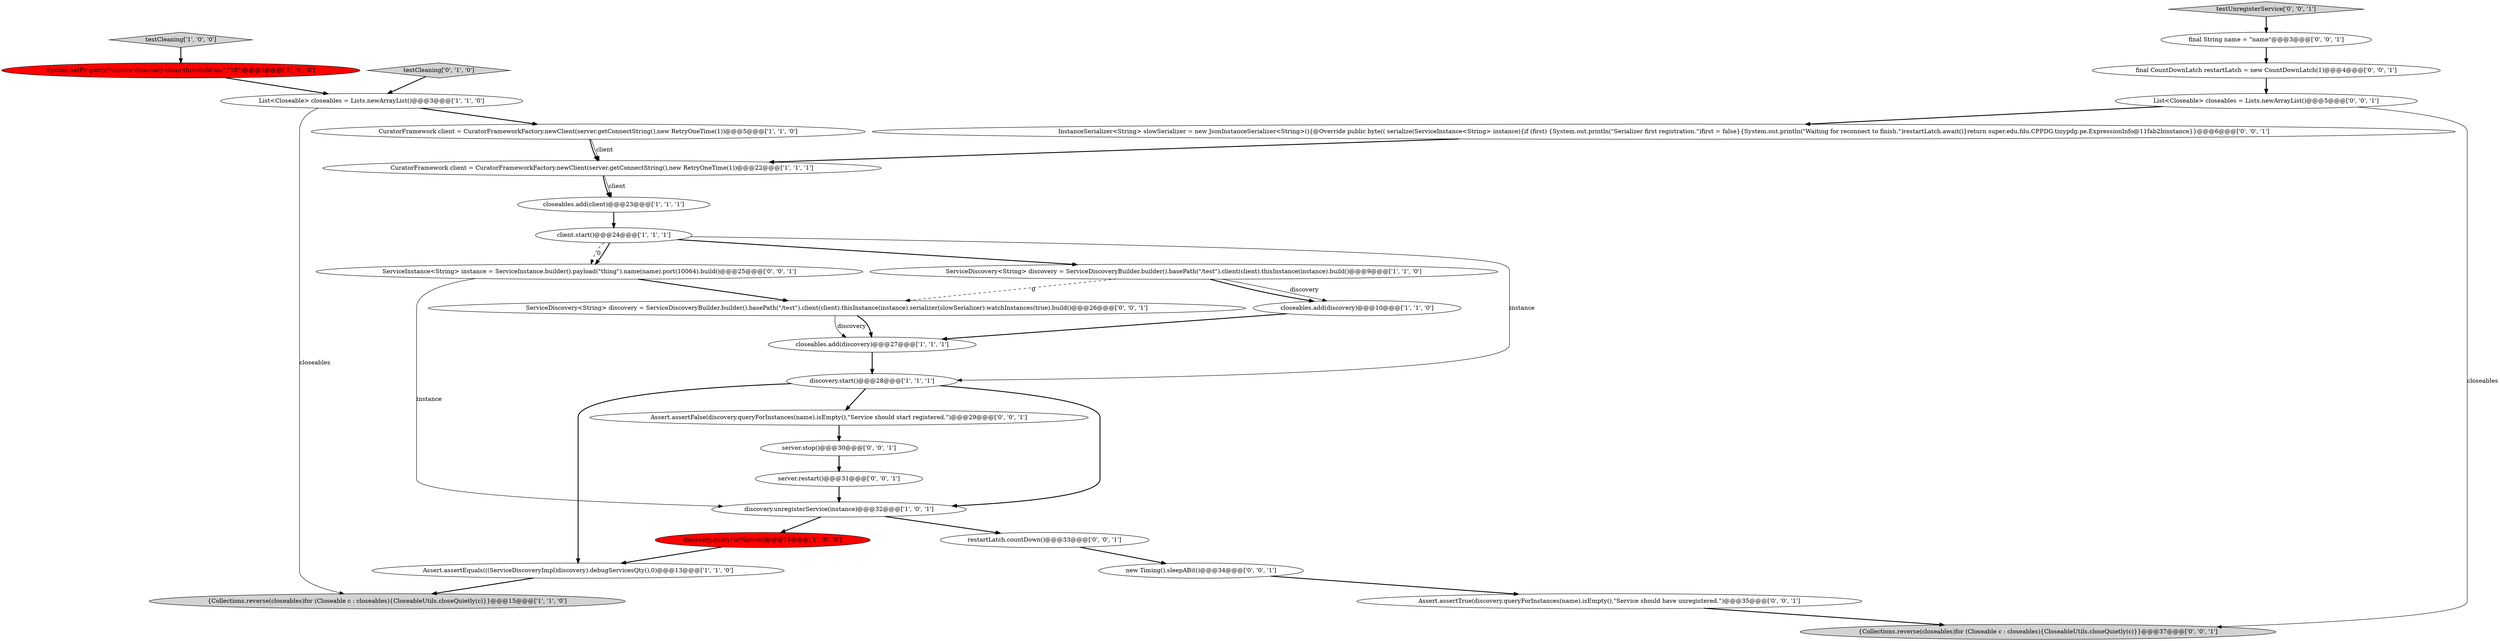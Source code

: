 digraph {
7 [style = filled, label = "closeables.add(discovery)@@@27@@@['1', '1', '1']", fillcolor = white, shape = ellipse image = "AAA0AAABBB1BBB"];
17 [style = filled, label = "server.stop()@@@30@@@['0', '0', '1']", fillcolor = white, shape = ellipse image = "AAA0AAABBB3BBB"];
3 [style = filled, label = "discovery.queryForNames()@@@15@@@['1', '0', '0']", fillcolor = red, shape = ellipse image = "AAA1AAABBB1BBB"];
15 [style = filled, label = "testCleaning['0', '1', '0']", fillcolor = lightgray, shape = diamond image = "AAA0AAABBB2BBB"];
5 [style = filled, label = "ServiceDiscovery<String> discovery = ServiceDiscoveryBuilder.builder().basePath(\"/test\").client(client).thisInstance(instance).build()@@@9@@@['1', '1', '0']", fillcolor = white, shape = ellipse image = "AAA0AAABBB1BBB"];
10 [style = filled, label = "closeables.add(discovery)@@@10@@@['1', '1', '0']", fillcolor = white, shape = ellipse image = "AAA0AAABBB1BBB"];
28 [style = filled, label = "final String name = \"name\"@@@3@@@['0', '0', '1']", fillcolor = white, shape = ellipse image = "AAA0AAABBB3BBB"];
26 [style = filled, label = "List<Closeable> closeables = Lists.newArrayList()@@@5@@@['0', '0', '1']", fillcolor = white, shape = ellipse image = "AAA0AAABBB3BBB"];
16 [style = filled, label = "testUnregisterService['0', '0', '1']", fillcolor = lightgray, shape = diamond image = "AAA0AAABBB3BBB"];
22 [style = filled, label = "restartLatch.countDown()@@@33@@@['0', '0', '1']", fillcolor = white, shape = ellipse image = "AAA0AAABBB3BBB"];
18 [style = filled, label = "{Collections.reverse(closeables)for (Closeable c : closeables){CloseableUtils.closeQuietly(c)}}@@@37@@@['0', '0', '1']", fillcolor = lightgray, shape = ellipse image = "AAA0AAABBB3BBB"];
24 [style = filled, label = "ServiceDiscovery<String> discovery = ServiceDiscoveryBuilder.builder().basePath(\"/test\").client(client).thisInstance(instance).serializer(slowSerializer).watchInstances(true).build()@@@26@@@['0', '0', '1']", fillcolor = white, shape = ellipse image = "AAA0AAABBB3BBB"];
1 [style = filled, label = "List<Closeable> closeables = Lists.newArrayList()@@@3@@@['1', '1', '0']", fillcolor = white, shape = ellipse image = "AAA0AAABBB1BBB"];
2 [style = filled, label = "discovery.start()@@@28@@@['1', '1', '1']", fillcolor = white, shape = ellipse image = "AAA0AAABBB1BBB"];
25 [style = filled, label = "Assert.assertFalse(discovery.queryForInstances(name).isEmpty(),\"Service should start registered.\")@@@29@@@['0', '0', '1']", fillcolor = white, shape = ellipse image = "AAA0AAABBB3BBB"];
0 [style = filled, label = "testCleaning['1', '0', '0']", fillcolor = lightgray, shape = diamond image = "AAA0AAABBB1BBB"];
20 [style = filled, label = "ServiceInstance<String> instance = ServiceInstance.builder().payload(\"thing\").name(name).port(10064).build()@@@25@@@['0', '0', '1']", fillcolor = white, shape = ellipse image = "AAA0AAABBB3BBB"];
11 [style = filled, label = "discovery.unregisterService(instance)@@@32@@@['1', '0', '1']", fillcolor = white, shape = ellipse image = "AAA0AAABBB1BBB"];
29 [style = filled, label = "InstanceSerializer<String> slowSerializer = new JsonInstanceSerializer<String>(){@Override public byte(( serialize(ServiceInstance<String> instance){if (first) {System.out.println(\"Serializer first registration.\")first = false}{System.out.println(\"Waiting for reconnect to finish.\")restartLatch.await()}return super.edu.fdu.CPPDG.tinypdg.pe.ExpressionInfo@11fab2binstance}}@@@6@@@['0', '0', '1']", fillcolor = white, shape = ellipse image = "AAA0AAABBB3BBB"];
23 [style = filled, label = "new Timing().sleepABit()@@@34@@@['0', '0', '1']", fillcolor = white, shape = ellipse image = "AAA0AAABBB3BBB"];
4 [style = filled, label = "Assert.assertEquals(((ServiceDiscoveryImpl)discovery).debugServicesQty(),0)@@@13@@@['1', '1', '0']", fillcolor = white, shape = ellipse image = "AAA0AAABBB1BBB"];
19 [style = filled, label = "Assert.assertTrue(discovery.queryForInstances(name).isEmpty(),\"Service should have unregistered.\")@@@35@@@['0', '0', '1']", fillcolor = white, shape = ellipse image = "AAA0AAABBB3BBB"];
14 [style = filled, label = "CuratorFramework client = CuratorFrameworkFactory.newClient(server.getConnectString(),new RetryOneTime(1))@@@22@@@['1', '1', '1']", fillcolor = white, shape = ellipse image = "AAA0AAABBB1BBB"];
21 [style = filled, label = "final CountDownLatch restartLatch = new CountDownLatch(1)@@@4@@@['0', '0', '1']", fillcolor = white, shape = ellipse image = "AAA0AAABBB3BBB"];
13 [style = filled, label = "CuratorFramework client = CuratorFrameworkFactory.newClient(server.getConnectString(),new RetryOneTime(1))@@@5@@@['1', '1', '0']", fillcolor = white, shape = ellipse image = "AAA0AAABBB1BBB"];
6 [style = filled, label = "closeables.add(client)@@@23@@@['1', '1', '1']", fillcolor = white, shape = ellipse image = "AAA0AAABBB1BBB"];
27 [style = filled, label = "server.restart()@@@31@@@['0', '0', '1']", fillcolor = white, shape = ellipse image = "AAA0AAABBB3BBB"];
9 [style = filled, label = "client.start()@@@24@@@['1', '1', '1']", fillcolor = white, shape = ellipse image = "AAA0AAABBB1BBB"];
8 [style = filled, label = "System.setProperty(\"curator-discovery-clean-threshold-ms\",\"10\")@@@3@@@['1', '0', '0']", fillcolor = red, shape = ellipse image = "AAA1AAABBB1BBB"];
12 [style = filled, label = "{Collections.reverse(closeables)for (Closeable c : closeables){CloseableUtils.closeQuietly(c)}}@@@15@@@['1', '1', '0']", fillcolor = lightgray, shape = ellipse image = "AAA0AAABBB1BBB"];
9->20 [style = dashed, label="0"];
5->10 [style = bold, label=""];
24->7 [style = solid, label="discovery"];
19->18 [style = bold, label=""];
13->14 [style = solid, label="client"];
1->12 [style = solid, label="closeables"];
26->29 [style = bold, label=""];
26->18 [style = solid, label="closeables"];
5->24 [style = dashed, label="0"];
9->20 [style = bold, label=""];
5->10 [style = solid, label="discovery"];
2->4 [style = bold, label=""];
10->7 [style = bold, label=""];
1->13 [style = bold, label=""];
3->4 [style = bold, label=""];
25->17 [style = bold, label=""];
22->23 [style = bold, label=""];
20->11 [style = solid, label="instance"];
8->1 [style = bold, label=""];
14->6 [style = solid, label="client"];
21->26 [style = bold, label=""];
28->21 [style = bold, label=""];
16->28 [style = bold, label=""];
27->11 [style = bold, label=""];
11->3 [style = bold, label=""];
7->2 [style = bold, label=""];
23->19 [style = bold, label=""];
29->14 [style = bold, label=""];
0->8 [style = bold, label=""];
11->22 [style = bold, label=""];
9->5 [style = bold, label=""];
4->12 [style = bold, label=""];
17->27 [style = bold, label=""];
6->9 [style = bold, label=""];
20->24 [style = bold, label=""];
24->7 [style = bold, label=""];
2->25 [style = bold, label=""];
13->14 [style = bold, label=""];
14->6 [style = bold, label=""];
2->11 [style = bold, label=""];
9->2 [style = solid, label="instance"];
15->1 [style = bold, label=""];
}
